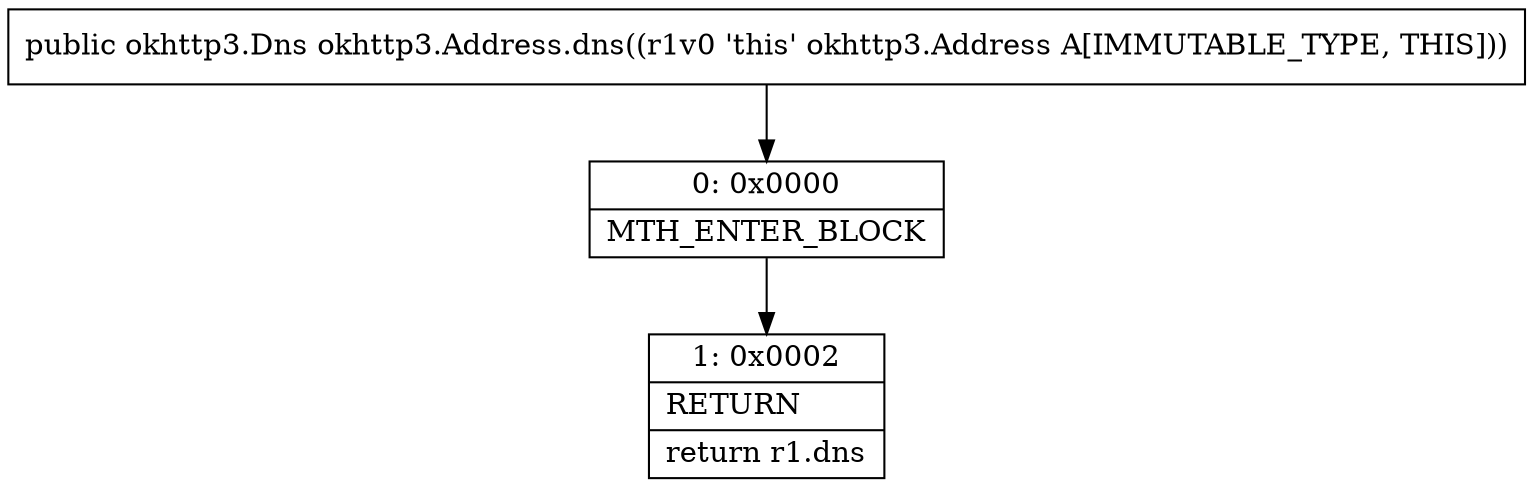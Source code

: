 digraph "CFG forokhttp3.Address.dns()Lokhttp3\/Dns;" {
Node_0 [shape=record,label="{0\:\ 0x0000|MTH_ENTER_BLOCK\l}"];
Node_1 [shape=record,label="{1\:\ 0x0002|RETURN\l|return r1.dns\l}"];
MethodNode[shape=record,label="{public okhttp3.Dns okhttp3.Address.dns((r1v0 'this' okhttp3.Address A[IMMUTABLE_TYPE, THIS])) }"];
MethodNode -> Node_0;
Node_0 -> Node_1;
}

